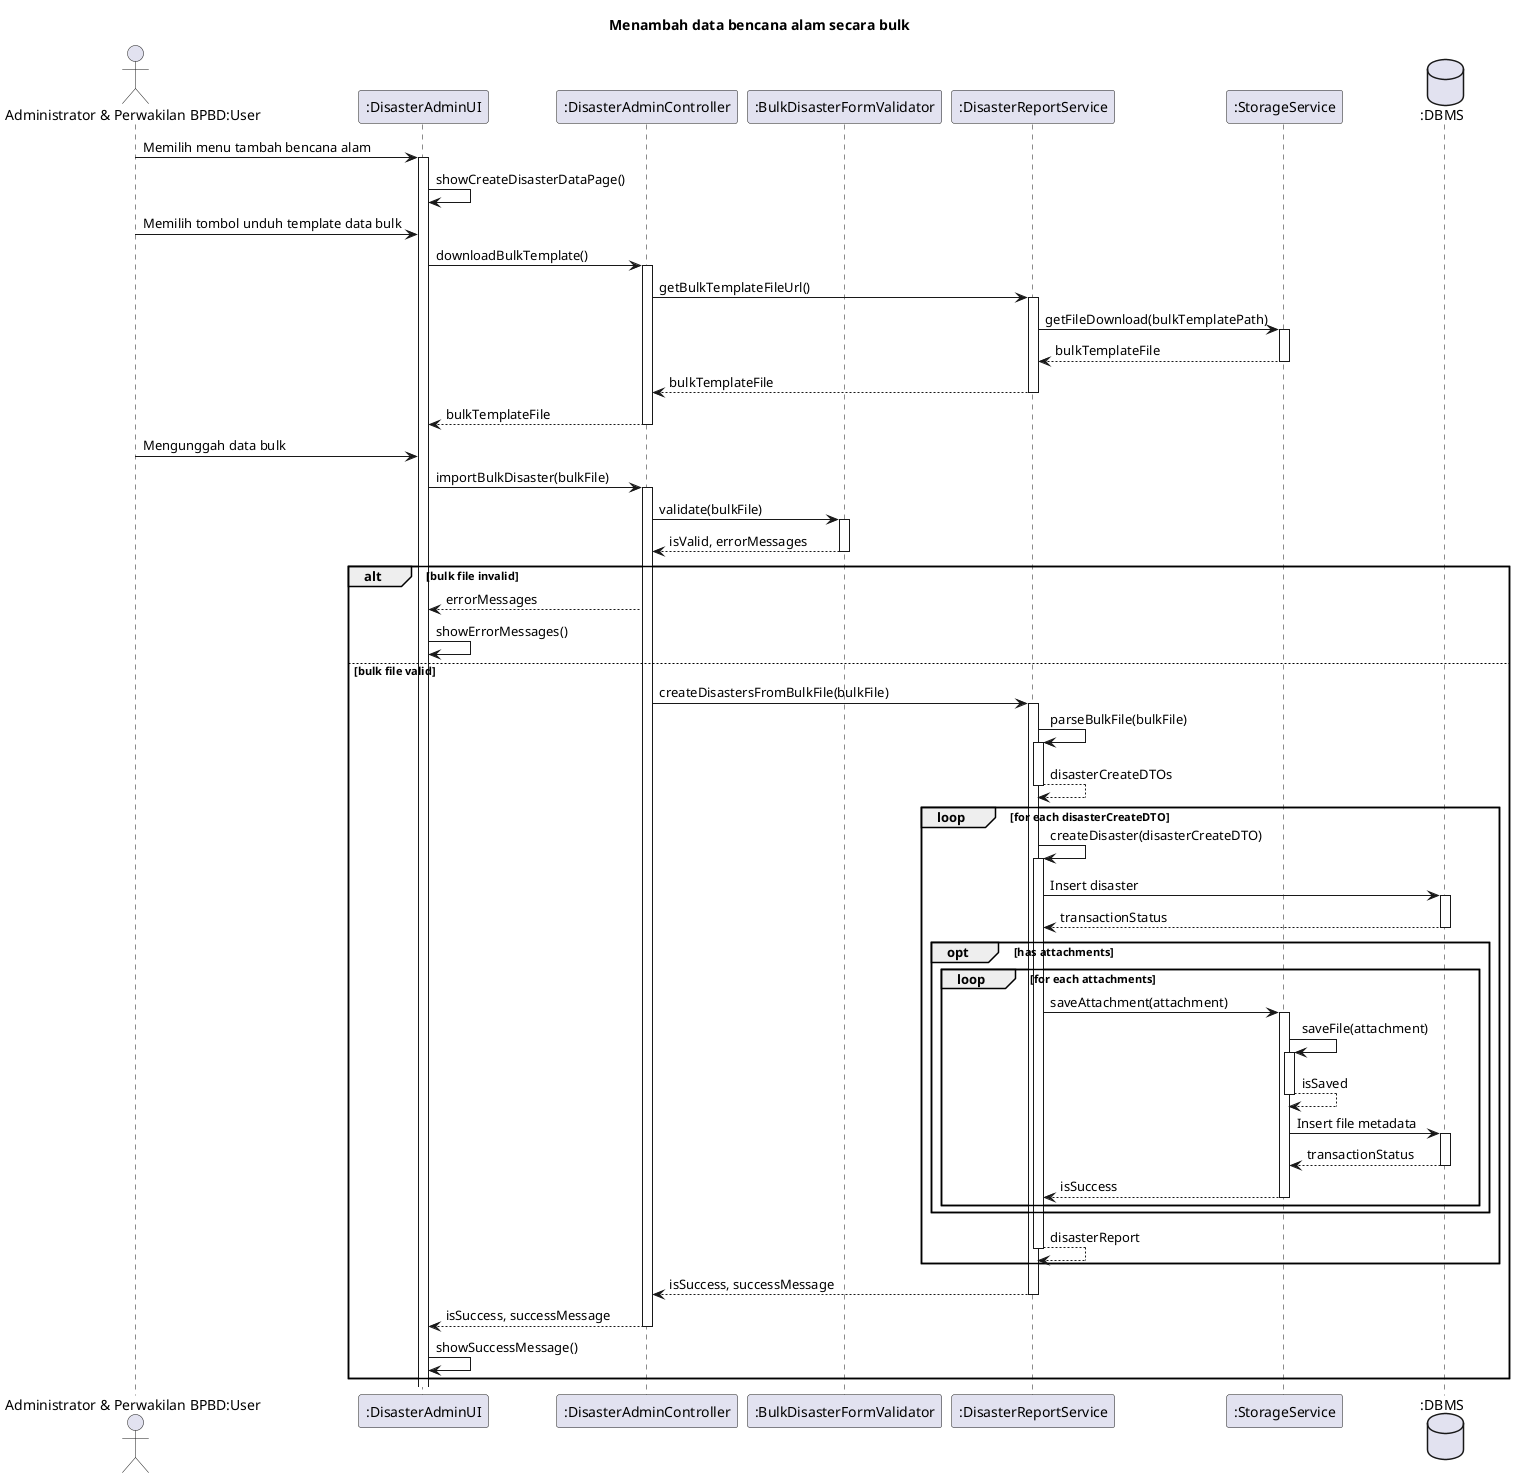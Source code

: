 @startuml SD-MGDISASTER-011 - Menambah data bencana alam secara bulk

title Menambah data bencana alam secara bulk

actor "Administrator & Perwakilan BPBD:User" as user
participant ":DisasterAdminUI" as view
participant ":DisasterAdminController" as controller
participant ":BulkDisasterFormValidator" as validator
participant ":DisasterReportService" as disasterService
participant ":StorageService" as storageService
database ":DBMS" as db

user -> view ++: Memilih menu tambah bencana alam
view -> view: showCreateDisasterDataPage()

user -> view: Memilih tombol unduh template data bulk
view -> controller ++: downloadBulkTemplate()
  controller -> disasterService ++: getBulkTemplateFileUrl()
    disasterService -> storageService ++: getFileDownload(bulkTemplatePath)
      return bulkTemplateFile
    return bulkTemplateFile
  return bulkTemplateFile

user -> view: Mengunggah data bulk
view -> controller ++: importBulkDisaster(bulkFile)
  controller -> validator ++: validate(bulkFile)
    return isValid, errorMessages

  alt bulk file invalid
    controller --> view: errorMessages
    view -> view: showErrorMessages()
  else bulk file valid
    controller -> disasterService ++: createDisastersFromBulkFile(bulkFile)
      disasterService -> disasterService ++: parseBulkFile(bulkFile)
        return disasterCreateDTOs
      
      loop for each disasterCreateDTO
        disasterService -> disasterService ++: createDisaster(disasterCreateDTO)
          disasterService -> db ++: Insert disaster 
            return transactionStatus
          
          opt has attachments
            loop for each attachments
              disasterService -> storageService ++: saveAttachment(attachment)
                storageService -> storageService ++: saveFile(attachment)
                  return isSaved

                storageService -> db ++: Insert file metadata
                  return transactionStatus
                return isSuccess
            end
          end
          return disasterReport
      end

    return isSuccess, successMessage
    return isSuccess, successMessage

    view -> view: showSuccessMessage()
  end